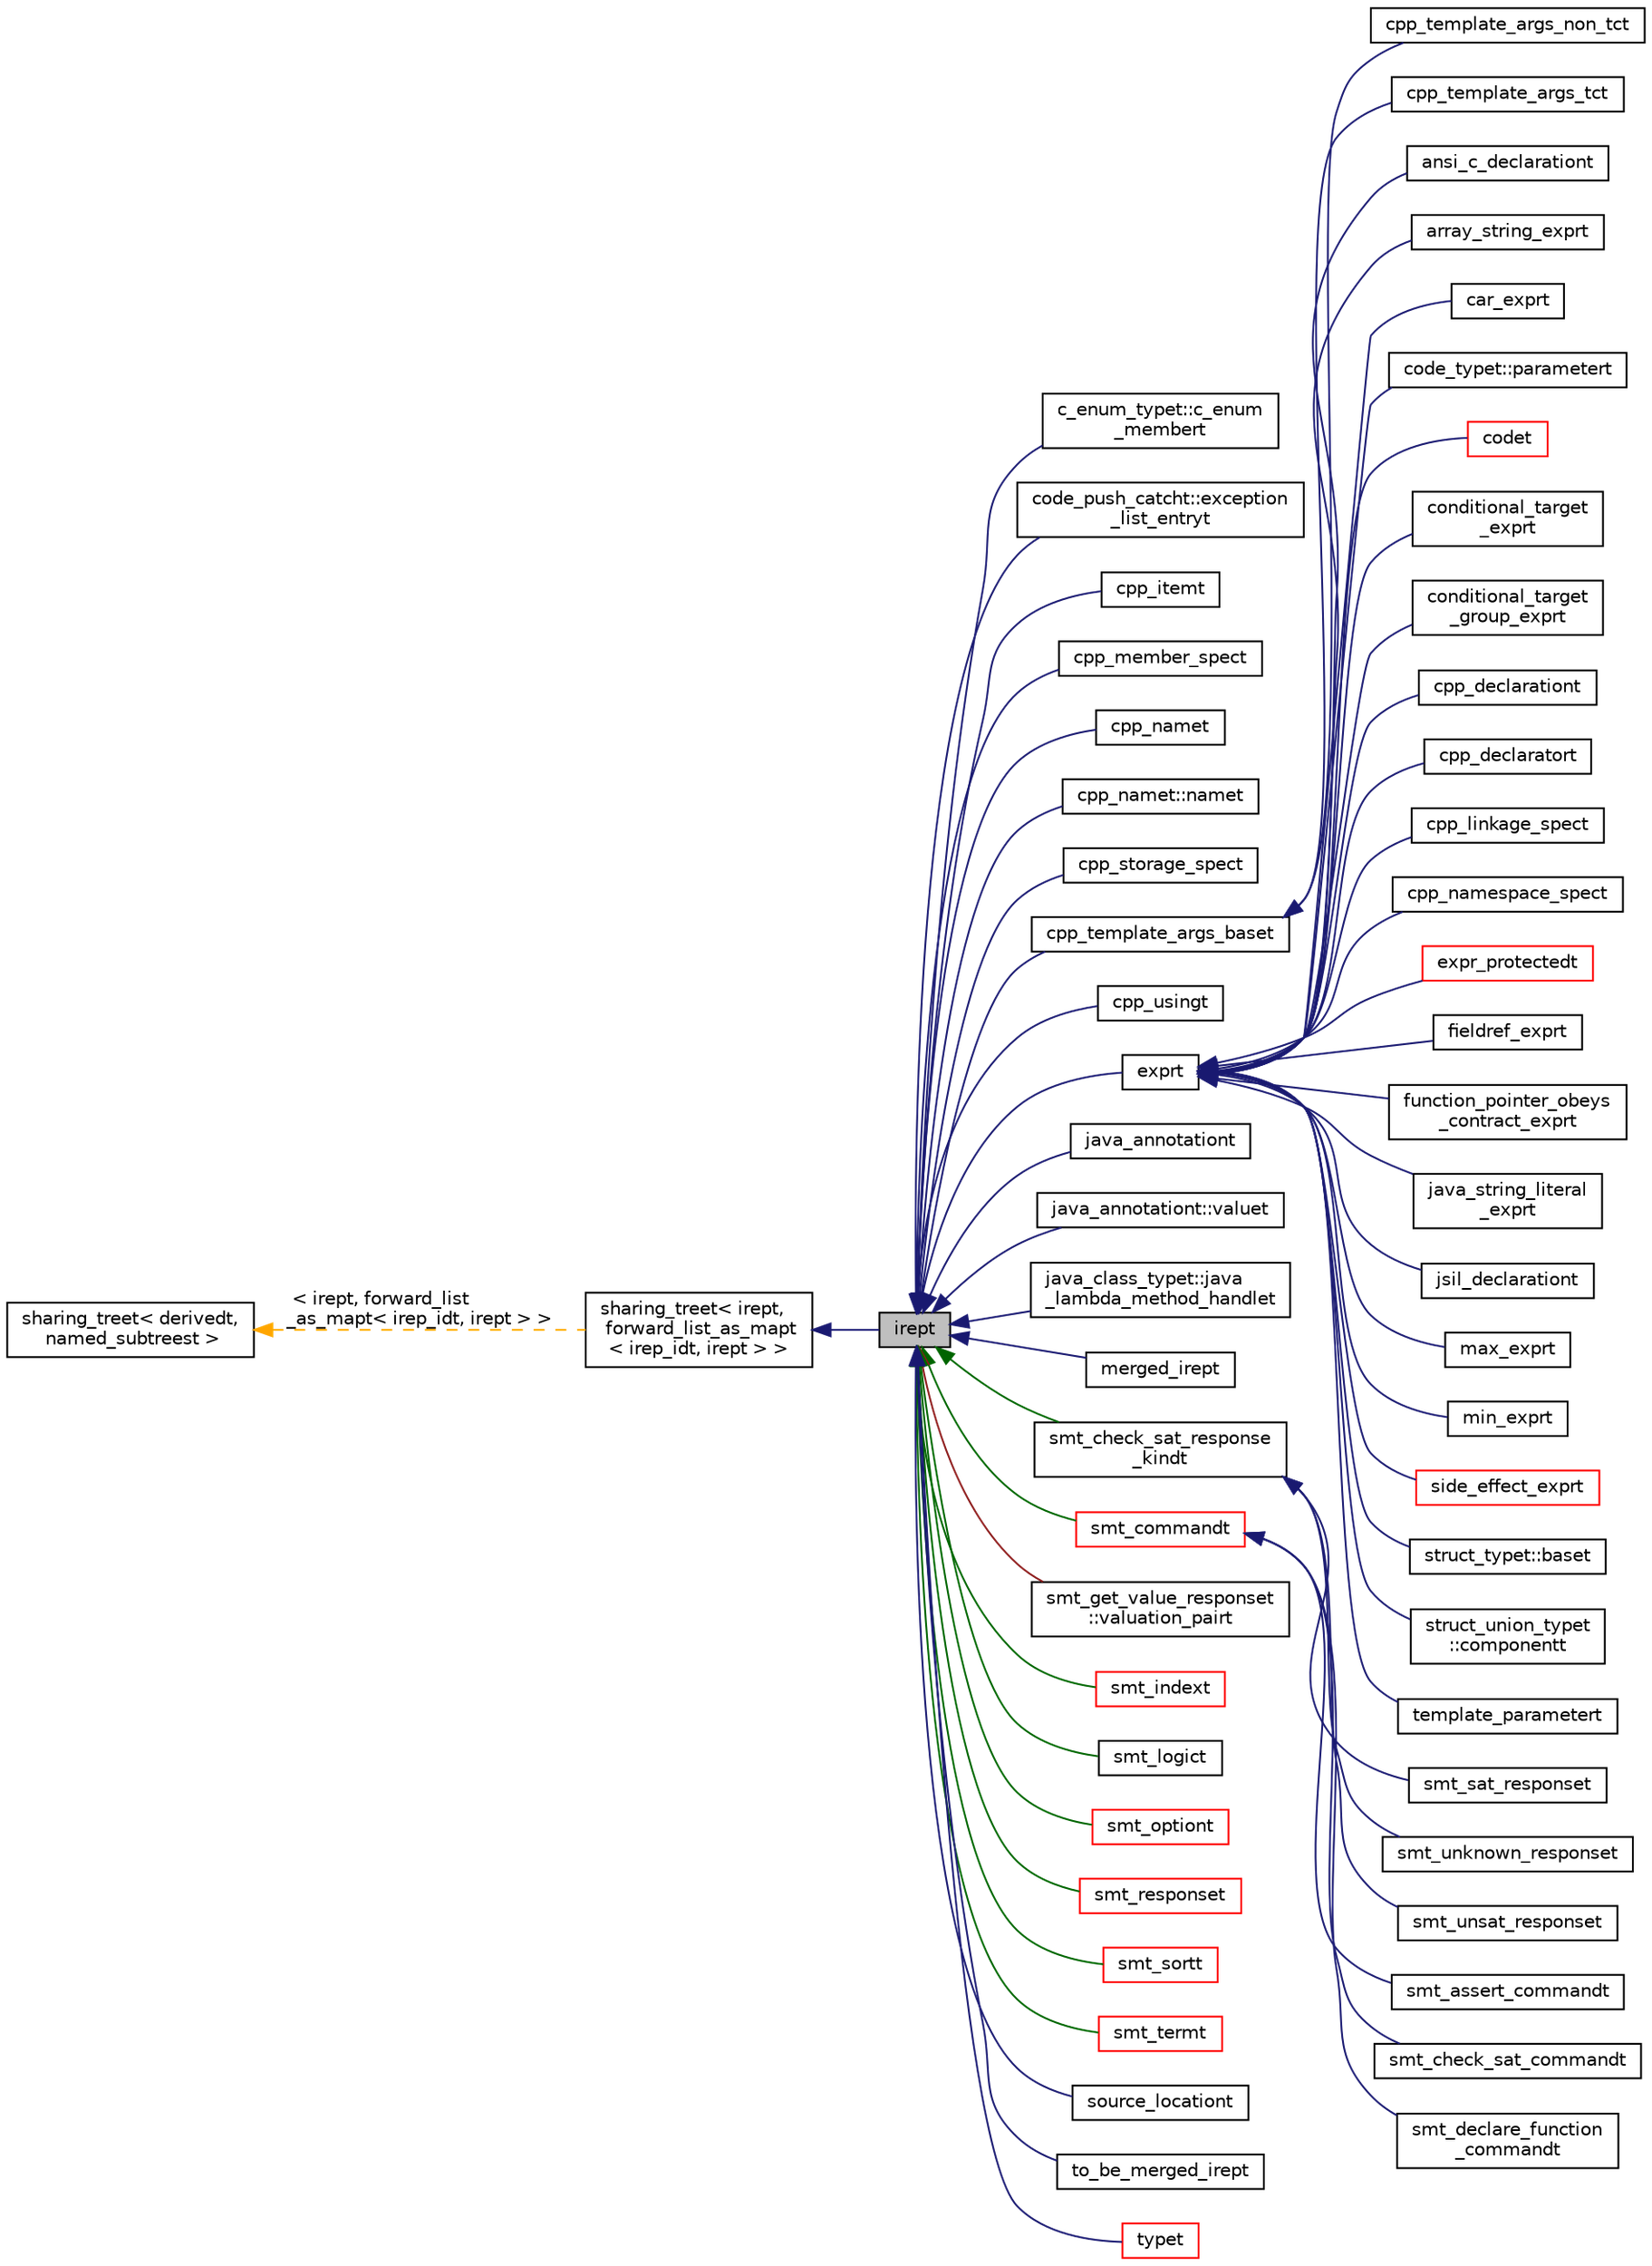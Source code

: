 digraph "irept"
{
 // LATEX_PDF_SIZE
  bgcolor="transparent";
  edge [fontname="Helvetica",fontsize="10",labelfontname="Helvetica",labelfontsize="10"];
  node [fontname="Helvetica",fontsize="10",shape=record];
  rankdir="LR";
  Node1 [label="irept",height=0.2,width=0.4,color="black", fillcolor="grey75", style="filled", fontcolor="black",tooltip="There are a large number of kinds of tree structured or tree-like data in CPROVER."];
  Node2 -> Node1 [dir="back",color="midnightblue",fontsize="10",style="solid",fontname="Helvetica"];
  Node2 [label="sharing_treet\< irept,\l forward_list_as_mapt\l\< irep_idt, irept \> \>",height=0.2,width=0.4,color="black",URL="$classsharing__treet.html",tooltip=" "];
  Node3 -> Node2 [dir="back",color="orange",fontsize="10",style="dashed",label=" \< irept, forward_list\l_as_mapt\< irep_idt, irept \> \>" ,fontname="Helvetica"];
  Node3 [label="sharing_treet\< derivedt,\l named_subtreest \>",height=0.2,width=0.4,color="black",URL="$classsharing__treet.html",tooltip="Base class for tree-like data structures with sharing."];
  Node1 -> Node4 [dir="back",color="midnightblue",fontsize="10",style="solid",fontname="Helvetica"];
  Node4 [label="c_enum_typet::c_enum\l_membert",height=0.2,width=0.4,color="black",URL="$classc__enum__typet_1_1c__enum__membert.html",tooltip=" "];
  Node1 -> Node5 [dir="back",color="midnightblue",fontsize="10",style="solid",fontname="Helvetica"];
  Node5 [label="code_push_catcht::exception\l_list_entryt",height=0.2,width=0.4,color="black",URL="$classcode__push__catcht_1_1exception__list__entryt.html",tooltip=" "];
  Node1 -> Node6 [dir="back",color="midnightblue",fontsize="10",style="solid",fontname="Helvetica"];
  Node6 [label="cpp_itemt",height=0.2,width=0.4,color="black",URL="$classcpp__itemt.html",tooltip=" "];
  Node1 -> Node7 [dir="back",color="midnightblue",fontsize="10",style="solid",fontname="Helvetica"];
  Node7 [label="cpp_member_spect",height=0.2,width=0.4,color="black",URL="$classcpp__member__spect.html",tooltip=" "];
  Node1 -> Node8 [dir="back",color="midnightblue",fontsize="10",style="solid",fontname="Helvetica"];
  Node8 [label="cpp_namet",height=0.2,width=0.4,color="black",URL="$classcpp__namet.html",tooltip=" "];
  Node1 -> Node9 [dir="back",color="midnightblue",fontsize="10",style="solid",fontname="Helvetica"];
  Node9 [label="cpp_namet::namet",height=0.2,width=0.4,color="black",URL="$classcpp__namet_1_1namet.html",tooltip=" "];
  Node1 -> Node10 [dir="back",color="midnightblue",fontsize="10",style="solid",fontname="Helvetica"];
  Node10 [label="cpp_storage_spect",height=0.2,width=0.4,color="black",URL="$classcpp__storage__spect.html",tooltip=" "];
  Node1 -> Node11 [dir="back",color="midnightblue",fontsize="10",style="solid",fontname="Helvetica"];
  Node11 [label="cpp_template_args_baset",height=0.2,width=0.4,color="black",URL="$classcpp__template__args__baset.html",tooltip=" "];
  Node11 -> Node12 [dir="back",color="midnightblue",fontsize="10",style="solid",fontname="Helvetica"];
  Node12 [label="cpp_template_args_non_tct",height=0.2,width=0.4,color="black",URL="$classcpp__template__args__non__tct.html",tooltip=" "];
  Node11 -> Node13 [dir="back",color="midnightblue",fontsize="10",style="solid",fontname="Helvetica"];
  Node13 [label="cpp_template_args_tct",height=0.2,width=0.4,color="black",URL="$classcpp__template__args__tct.html",tooltip=" "];
  Node1 -> Node14 [dir="back",color="midnightblue",fontsize="10",style="solid",fontname="Helvetica"];
  Node14 [label="cpp_usingt",height=0.2,width=0.4,color="black",URL="$classcpp__usingt.html",tooltip=" "];
  Node1 -> Node15 [dir="back",color="midnightblue",fontsize="10",style="solid",fontname="Helvetica"];
  Node15 [label="exprt",height=0.2,width=0.4,color="black",URL="$classexprt.html",tooltip="Base class for all expressions."];
  Node15 -> Node16 [dir="back",color="midnightblue",fontsize="10",style="solid",fontname="Helvetica"];
  Node16 [label="ansi_c_declarationt",height=0.2,width=0.4,color="black",URL="$classansi__c__declarationt.html",tooltip=" "];
  Node15 -> Node17 [dir="back",color="midnightblue",fontsize="10",style="solid",fontname="Helvetica"];
  Node17 [label="array_string_exprt",height=0.2,width=0.4,color="black",URL="$classarray__string__exprt.html",tooltip=" "];
  Node15 -> Node18 [dir="back",color="midnightblue",fontsize="10",style="solid",fontname="Helvetica"];
  Node18 [label="car_exprt",height=0.2,width=0.4,color="black",URL="$classcar__exprt.html",tooltip="Class that represents a normalized conditional address range, with:"];
  Node15 -> Node19 [dir="back",color="midnightblue",fontsize="10",style="solid",fontname="Helvetica"];
  Node19 [label="code_typet::parametert",height=0.2,width=0.4,color="black",URL="$classcode__typet_1_1parametert.html",tooltip=" "];
  Node15 -> Node20 [dir="back",color="midnightblue",fontsize="10",style="solid",fontname="Helvetica"];
  Node20 [label="codet",height=0.2,width=0.4,color="red",URL="$classcodet.html",tooltip="Data structure for representing an arbitrary statement in a program."];
  Node15 -> Node54 [dir="back",color="midnightblue",fontsize="10",style="solid",fontname="Helvetica"];
  Node54 [label="conditional_target\l_exprt",height=0.2,width=0.4,color="black",URL="$classconditional__target__exprt.html",tooltip="Class that represents a single conditional target."];
  Node15 -> Node55 [dir="back",color="midnightblue",fontsize="10",style="solid",fontname="Helvetica"];
  Node55 [label="conditional_target\l_group_exprt",height=0.2,width=0.4,color="black",URL="$classconditional__target__group__exprt.html",tooltip="A class for an expression that represents a conditional target or a list of targets sharing a common ..."];
  Node15 -> Node56 [dir="back",color="midnightblue",fontsize="10",style="solid",fontname="Helvetica"];
  Node56 [label="cpp_declarationt",height=0.2,width=0.4,color="black",URL="$classcpp__declarationt.html",tooltip=" "];
  Node15 -> Node57 [dir="back",color="midnightblue",fontsize="10",style="solid",fontname="Helvetica"];
  Node57 [label="cpp_declaratort",height=0.2,width=0.4,color="black",URL="$classcpp__declaratort.html",tooltip=" "];
  Node15 -> Node58 [dir="back",color="midnightblue",fontsize="10",style="solid",fontname="Helvetica"];
  Node58 [label="cpp_linkage_spect",height=0.2,width=0.4,color="black",URL="$classcpp__linkage__spect.html",tooltip=" "];
  Node15 -> Node59 [dir="back",color="midnightblue",fontsize="10",style="solid",fontname="Helvetica"];
  Node59 [label="cpp_namespace_spect",height=0.2,width=0.4,color="black",URL="$classcpp__namespace__spect.html",tooltip=" "];
  Node15 -> Node60 [dir="back",color="midnightblue",fontsize="10",style="solid",fontname="Helvetica"];
  Node60 [label="expr_protectedt",height=0.2,width=0.4,color="red",URL="$classexpr__protectedt.html",tooltip="Base class for all expressions."];
  Node15 -> Node202 [dir="back",color="midnightblue",fontsize="10",style="solid",fontname="Helvetica"];
  Node202 [label="fieldref_exprt",height=0.2,width=0.4,color="black",URL="$classfieldref__exprt.html",tooltip="Represents the argument of an instruction that uses a CONSTANT_Fieldref This is used for example as a..."];
  Node15 -> Node203 [dir="back",color="midnightblue",fontsize="10",style="solid",fontname="Helvetica"];
  Node203 [label="function_pointer_obeys\l_contract_exprt",height=0.2,width=0.4,color="black",URL="$classfunction__pointer__obeys__contract__exprt.html",tooltip="A class for expressions representing a requires_contract(fptr, contract) clause or an ensures_contrac..."];
  Node15 -> Node204 [dir="back",color="midnightblue",fontsize="10",style="solid",fontname="Helvetica"];
  Node204 [label="java_string_literal\l_exprt",height=0.2,width=0.4,color="black",URL="$classjava__string__literal__exprt.html",tooltip=" "];
  Node15 -> Node205 [dir="back",color="midnightblue",fontsize="10",style="solid",fontname="Helvetica"];
  Node205 [label="jsil_declarationt",height=0.2,width=0.4,color="black",URL="$classjsil__declarationt.html",tooltip=" "];
  Node15 -> Node206 [dir="back",color="midnightblue",fontsize="10",style="solid",fontname="Helvetica"];
  Node206 [label="max_exprt",height=0.2,width=0.4,color="black",URL="$classmax__exprt.html",tooltip="+∞ upper bound for intervals"];
  Node15 -> Node207 [dir="back",color="midnightblue",fontsize="10",style="solid",fontname="Helvetica"];
  Node207 [label="min_exprt",height=0.2,width=0.4,color="black",URL="$classmin__exprt.html",tooltip="-∞ upper bound for intervals"];
  Node15 -> Node208 [dir="back",color="midnightblue",fontsize="10",style="solid",fontname="Helvetica"];
  Node208 [label="side_effect_exprt",height=0.2,width=0.4,color="red",URL="$classside__effect__exprt.html",tooltip="An expression containing a side effect."];
  Node15 -> Node215 [dir="back",color="midnightblue",fontsize="10",style="solid",fontname="Helvetica"];
  Node215 [label="struct_typet::baset",height=0.2,width=0.4,color="black",URL="$classstruct__typet_1_1baset.html",tooltip="Base class or struct that a class or struct inherits from."];
  Node15 -> Node216 [dir="back",color="midnightblue",fontsize="10",style="solid",fontname="Helvetica"];
  Node216 [label="struct_union_typet\l::componentt",height=0.2,width=0.4,color="black",URL="$classstruct__union__typet_1_1componentt.html",tooltip=" "];
  Node15 -> Node217 [dir="back",color="midnightblue",fontsize="10",style="solid",fontname="Helvetica"];
  Node217 [label="template_parametert",height=0.2,width=0.4,color="black",URL="$structtemplate__parametert.html",tooltip=" "];
  Node1 -> Node218 [dir="back",color="midnightblue",fontsize="10",style="solid",fontname="Helvetica"];
  Node218 [label="java_annotationt",height=0.2,width=0.4,color="black",URL="$classjava__annotationt.html",tooltip=" "];
  Node1 -> Node219 [dir="back",color="midnightblue",fontsize="10",style="solid",fontname="Helvetica"];
  Node219 [label="java_annotationt::valuet",height=0.2,width=0.4,color="black",URL="$classjava__annotationt_1_1valuet.html",tooltip=" "];
  Node1 -> Node220 [dir="back",color="midnightblue",fontsize="10",style="solid",fontname="Helvetica"];
  Node220 [label="java_class_typet::java\l_lambda_method_handlet",height=0.2,width=0.4,color="black",URL="$classjava__class__typet_1_1java__lambda__method__handlet.html",tooltip="Represents a lambda call to a method."];
  Node1 -> Node221 [dir="back",color="midnightblue",fontsize="10",style="solid",fontname="Helvetica"];
  Node221 [label="merged_irept",height=0.2,width=0.4,color="black",URL="$classmerged__irept.html",tooltip=" "];
  Node1 -> Node222 [dir="back",color="darkgreen",fontsize="10",style="solid",fontname="Helvetica"];
  Node222 [label="smt_check_sat_response\l_kindt",height=0.2,width=0.4,color="black",URL="$classsmt__check__sat__response__kindt.html",tooltip=" "];
  Node222 -> Node223 [dir="back",color="midnightblue",fontsize="10",style="solid",fontname="Helvetica"];
  Node223 [label="smt_sat_responset",height=0.2,width=0.4,color="black",URL="$classsmt__sat__responset.html",tooltip=" "];
  Node222 -> Node224 [dir="back",color="midnightblue",fontsize="10",style="solid",fontname="Helvetica"];
  Node224 [label="smt_unknown_responset",height=0.2,width=0.4,color="black",URL="$classsmt__unknown__responset.html",tooltip=" "];
  Node222 -> Node225 [dir="back",color="midnightblue",fontsize="10",style="solid",fontname="Helvetica"];
  Node225 [label="smt_unsat_responset",height=0.2,width=0.4,color="black",URL="$classsmt__unsat__responset.html",tooltip=" "];
  Node1 -> Node226 [dir="back",color="darkgreen",fontsize="10",style="solid",fontname="Helvetica"];
  Node226 [label="smt_commandt",height=0.2,width=0.4,color="red",URL="$classsmt__commandt.html",tooltip=" "];
  Node226 -> Node227 [dir="back",color="midnightblue",fontsize="10",style="solid",fontname="Helvetica"];
  Node227 [label="smt_assert_commandt",height=0.2,width=0.4,color="black",URL="$classsmt__assert__commandt.html",tooltip=" "];
  Node226 -> Node228 [dir="back",color="midnightblue",fontsize="10",style="solid",fontname="Helvetica"];
  Node228 [label="smt_check_sat_commandt",height=0.2,width=0.4,color="black",URL="$classsmt__check__sat__commandt.html",tooltip=" "];
  Node226 -> Node229 [dir="back",color="midnightblue",fontsize="10",style="solid",fontname="Helvetica"];
  Node229 [label="smt_declare_function\l_commandt",height=0.2,width=0.4,color="black",URL="$classsmt__declare__function__commandt.html",tooltip=" "];
  Node1 -> Node237 [dir="back",color="firebrick4",fontsize="10",style="solid",fontname="Helvetica"];
  Node237 [label="smt_get_value_responset\l::valuation_pairt",height=0.2,width=0.4,color="black",URL="$classsmt__get__value__responset_1_1valuation__pairt.html",tooltip=" "];
  Node1 -> Node238 [dir="back",color="darkgreen",fontsize="10",style="solid",fontname="Helvetica"];
  Node238 [label="smt_indext",height=0.2,width=0.4,color="red",URL="$classsmt__indext.html",tooltip="For implementation of indexed identifiers."];
  Node1 -> Node241 [dir="back",color="darkgreen",fontsize="10",style="solid",fontname="Helvetica"];
  Node241 [label="smt_logict",height=0.2,width=0.4,color="black",URL="$classsmt__logict.html",tooltip=" "];
  Node1 -> Node242 [dir="back",color="darkgreen",fontsize="10",style="solid",fontname="Helvetica"];
  Node242 [label="smt_optiont",height=0.2,width=0.4,color="red",URL="$classsmt__optiont.html",tooltip=" "];
  Node1 -> Node244 [dir="back",color="darkgreen",fontsize="10",style="solid",fontname="Helvetica"];
  Node244 [label="smt_responset",height=0.2,width=0.4,color="red",URL="$classsmt__responset.html",tooltip=" "];
  Node1 -> Node250 [dir="back",color="darkgreen",fontsize="10",style="solid",fontname="Helvetica"];
  Node250 [label="smt_sortt",height=0.2,width=0.4,color="red",URL="$classsmt__sortt.html",tooltip=" "];
  Node1 -> Node254 [dir="back",color="darkgreen",fontsize="10",style="solid",fontname="Helvetica"];
  Node254 [label="smt_termt",height=0.2,width=0.4,color="red",URL="$classsmt__termt.html",tooltip=" "];
  Node1 -> Node261 [dir="back",color="midnightblue",fontsize="10",style="solid",fontname="Helvetica"];
  Node261 [label="source_locationt",height=0.2,width=0.4,color="black",URL="$classsource__locationt.html",tooltip=" "];
  Node1 -> Node262 [dir="back",color="midnightblue",fontsize="10",style="solid",fontname="Helvetica"];
  Node262 [label="to_be_merged_irept",height=0.2,width=0.4,color="black",URL="$classto__be__merged__irept.html",tooltip=" "];
  Node1 -> Node263 [dir="back",color="midnightblue",fontsize="10",style="solid",fontname="Helvetica"];
  Node263 [label="typet",height=0.2,width=0.4,color="red",URL="$classtypet.html",tooltip="The type of an expression, extends irept."];
}
